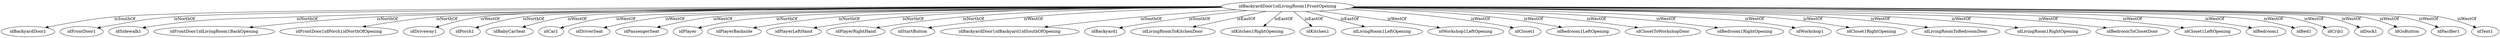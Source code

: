 strict digraph  {
idBackyardDoor1idLivingRoom1FrontOpening [node_type=entity_node];
idBackyardDoor1 [node_type=entity_node];
idFrontDoor1 [node_type=entity_node];
idSidewalk1 [node_type=entity_node];
idFrontDoor1idLivingRoom1BackOpening [node_type=entity_node];
idFrontDoor1idPorch1idNorthOfOpening [node_type=entity_node];
idDriveway1 [node_type=entity_node];
idPorch1 [node_type=entity_node];
idBabyCarSeat [node_type=entity_node];
idCar1 [node_type=entity_node];
idDriverSeat [node_type=entity_node];
idPassengerSeat [node_type=entity_node];
idPlayer [node_type=entity_node];
idPlayerBackside [node_type=entity_node];
idPlayerLeftHand [node_type=entity_node];
idPlayerRightHand [node_type=entity_node];
idStartButton [node_type=entity_node];
idBackyardDoor1idBackyard1idSouthOfOpening [node_type=entity_node];
idBackyard1 [node_type=entity_node];
idLivingRoomToKitchenDoor [node_type=entity_node];
idKitchen1RightOpening [node_type=entity_node];
idKitchen1 [node_type=entity_node];
idLivingRoom1LeftOpening [node_type=entity_node];
idWorkshop1LeftOpening [node_type=entity_node];
idCloset1 [node_type=entity_node];
idBedroom1LeftOpening [node_type=entity_node];
idClosetToWorkshopDoor [node_type=entity_node];
idBedroom1RightOpening [node_type=entity_node];
idWorkshop1 [node_type=entity_node];
idCloset1RightOpening [node_type=entity_node];
idLivingRoomToBedroomDoor [node_type=entity_node];
idLivingRoom1RightOpening [node_type=entity_node];
idBedroomToClosetDoor [node_type=entity_node];
idCloset1LeftOpening [node_type=entity_node];
idBedroom1 [node_type=entity_node];
idBed1 [node_type=entity_node];
idCrib1 [node_type=entity_node];
idDock1 [node_type=entity_node];
idGoButton [node_type=entity_node];
idPacifier1 [node_type=entity_node];
idTent1 [node_type=entity_node];
idBackyardDoor1idLivingRoom1FrontOpening -> idBackyardDoor1  [edge_type=relationship, label=isSouthOf];
idBackyardDoor1idLivingRoom1FrontOpening -> idFrontDoor1  [edge_type=relationship, label=isNorthOf];
idBackyardDoor1idLivingRoom1FrontOpening -> idSidewalk1  [edge_type=relationship, label=isNorthOf];
idBackyardDoor1idLivingRoom1FrontOpening -> idFrontDoor1idLivingRoom1BackOpening  [edge_type=relationship, label=isNorthOf];
idBackyardDoor1idLivingRoom1FrontOpening -> idFrontDoor1idPorch1idNorthOfOpening  [edge_type=relationship, label=isNorthOf];
idBackyardDoor1idLivingRoom1FrontOpening -> idDriveway1  [edge_type=relationship, label=isWestOf];
idBackyardDoor1idLivingRoom1FrontOpening -> idPorch1  [edge_type=relationship, label=isNorthOf];
idBackyardDoor1idLivingRoom1FrontOpening -> idBabyCarSeat  [edge_type=relationship, label=isWestOf];
idBackyardDoor1idLivingRoom1FrontOpening -> idCar1  [edge_type=relationship, label=isWestOf];
idBackyardDoor1idLivingRoom1FrontOpening -> idDriverSeat  [edge_type=relationship, label=isWestOf];
idBackyardDoor1idLivingRoom1FrontOpening -> idPassengerSeat  [edge_type=relationship, label=isWestOf];
idBackyardDoor1idLivingRoom1FrontOpening -> idPlayer  [edge_type=relationship, label=isNorthOf];
idBackyardDoor1idLivingRoom1FrontOpening -> idPlayerBackside  [edge_type=relationship, label=isNorthOf];
idBackyardDoor1idLivingRoom1FrontOpening -> idPlayerLeftHand  [edge_type=relationship, label=isNorthOf];
idBackyardDoor1idLivingRoom1FrontOpening -> idPlayerRightHand  [edge_type=relationship, label=isNorthOf];
idBackyardDoor1idLivingRoom1FrontOpening -> idStartButton  [edge_type=relationship, label=isWestOf];
idBackyardDoor1idLivingRoom1FrontOpening -> idBackyardDoor1idBackyard1idSouthOfOpening  [edge_type=relationship, label=isSouthOf];
idBackyardDoor1idLivingRoom1FrontOpening -> idBackyard1  [edge_type=relationship, label=isSouthOf];
idBackyardDoor1idLivingRoom1FrontOpening -> idLivingRoomToKitchenDoor  [edge_type=relationship, label=isEastOf];
idBackyardDoor1idLivingRoom1FrontOpening -> idKitchen1RightOpening  [edge_type=relationship, label=isEastOf];
idBackyardDoor1idLivingRoom1FrontOpening -> idKitchen1  [edge_type=relationship, label=isEastOf];
idBackyardDoor1idLivingRoom1FrontOpening -> idLivingRoom1LeftOpening  [edge_type=relationship, label=isEastOf];
idBackyardDoor1idLivingRoom1FrontOpening -> idWorkshop1LeftOpening  [edge_type=relationship, label=isWestOf];
idBackyardDoor1idLivingRoom1FrontOpening -> idCloset1  [edge_type=relationship, label=isWestOf];
idBackyardDoor1idLivingRoom1FrontOpening -> idBedroom1LeftOpening  [edge_type=relationship, label=isWestOf];
idBackyardDoor1idLivingRoom1FrontOpening -> idClosetToWorkshopDoor  [edge_type=relationship, label=isWestOf];
idBackyardDoor1idLivingRoom1FrontOpening -> idBedroom1RightOpening  [edge_type=relationship, label=isWestOf];
idBackyardDoor1idLivingRoom1FrontOpening -> idWorkshop1  [edge_type=relationship, label=isWestOf];
idBackyardDoor1idLivingRoom1FrontOpening -> idCloset1RightOpening  [edge_type=relationship, label=isWestOf];
idBackyardDoor1idLivingRoom1FrontOpening -> idLivingRoomToBedroomDoor  [edge_type=relationship, label=isWestOf];
idBackyardDoor1idLivingRoom1FrontOpening -> idLivingRoom1RightOpening  [edge_type=relationship, label=isWestOf];
idBackyardDoor1idLivingRoom1FrontOpening -> idBedroomToClosetDoor  [edge_type=relationship, label=isWestOf];
idBackyardDoor1idLivingRoom1FrontOpening -> idCloset1LeftOpening  [edge_type=relationship, label=isWestOf];
idBackyardDoor1idLivingRoom1FrontOpening -> idBedroom1  [edge_type=relationship, label=isWestOf];
idBackyardDoor1idLivingRoom1FrontOpening -> idBed1  [edge_type=relationship, label=isWestOf];
idBackyardDoor1idLivingRoom1FrontOpening -> idCrib1  [edge_type=relationship, label=isWestOf];
idBackyardDoor1idLivingRoom1FrontOpening -> idDock1  [edge_type=relationship, label=isWestOf];
idBackyardDoor1idLivingRoom1FrontOpening -> idGoButton  [edge_type=relationship, label=isWestOf];
idBackyardDoor1idLivingRoom1FrontOpening -> idPacifier1  [edge_type=relationship, label=isWestOf];
idBackyardDoor1idLivingRoom1FrontOpening -> idTent1  [edge_type=relationship, label=isWestOf];
}
